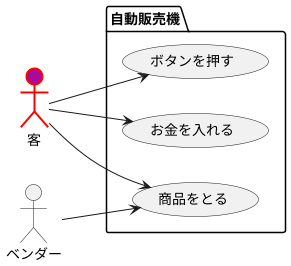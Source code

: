 @startuml ユースケース図
left to right direction
actor 客 #AA0999;line:Red;line.bold;
actor ベンダー
package 自動販売機 {
usecase お金を入れる
usecase ボタンを押す
usecase 商品をとる
}
客 --> お金を入れる
客 -left-> ボタンを押す
客 --> 商品をとる
ベンダー --> 商品をとる
@enduml